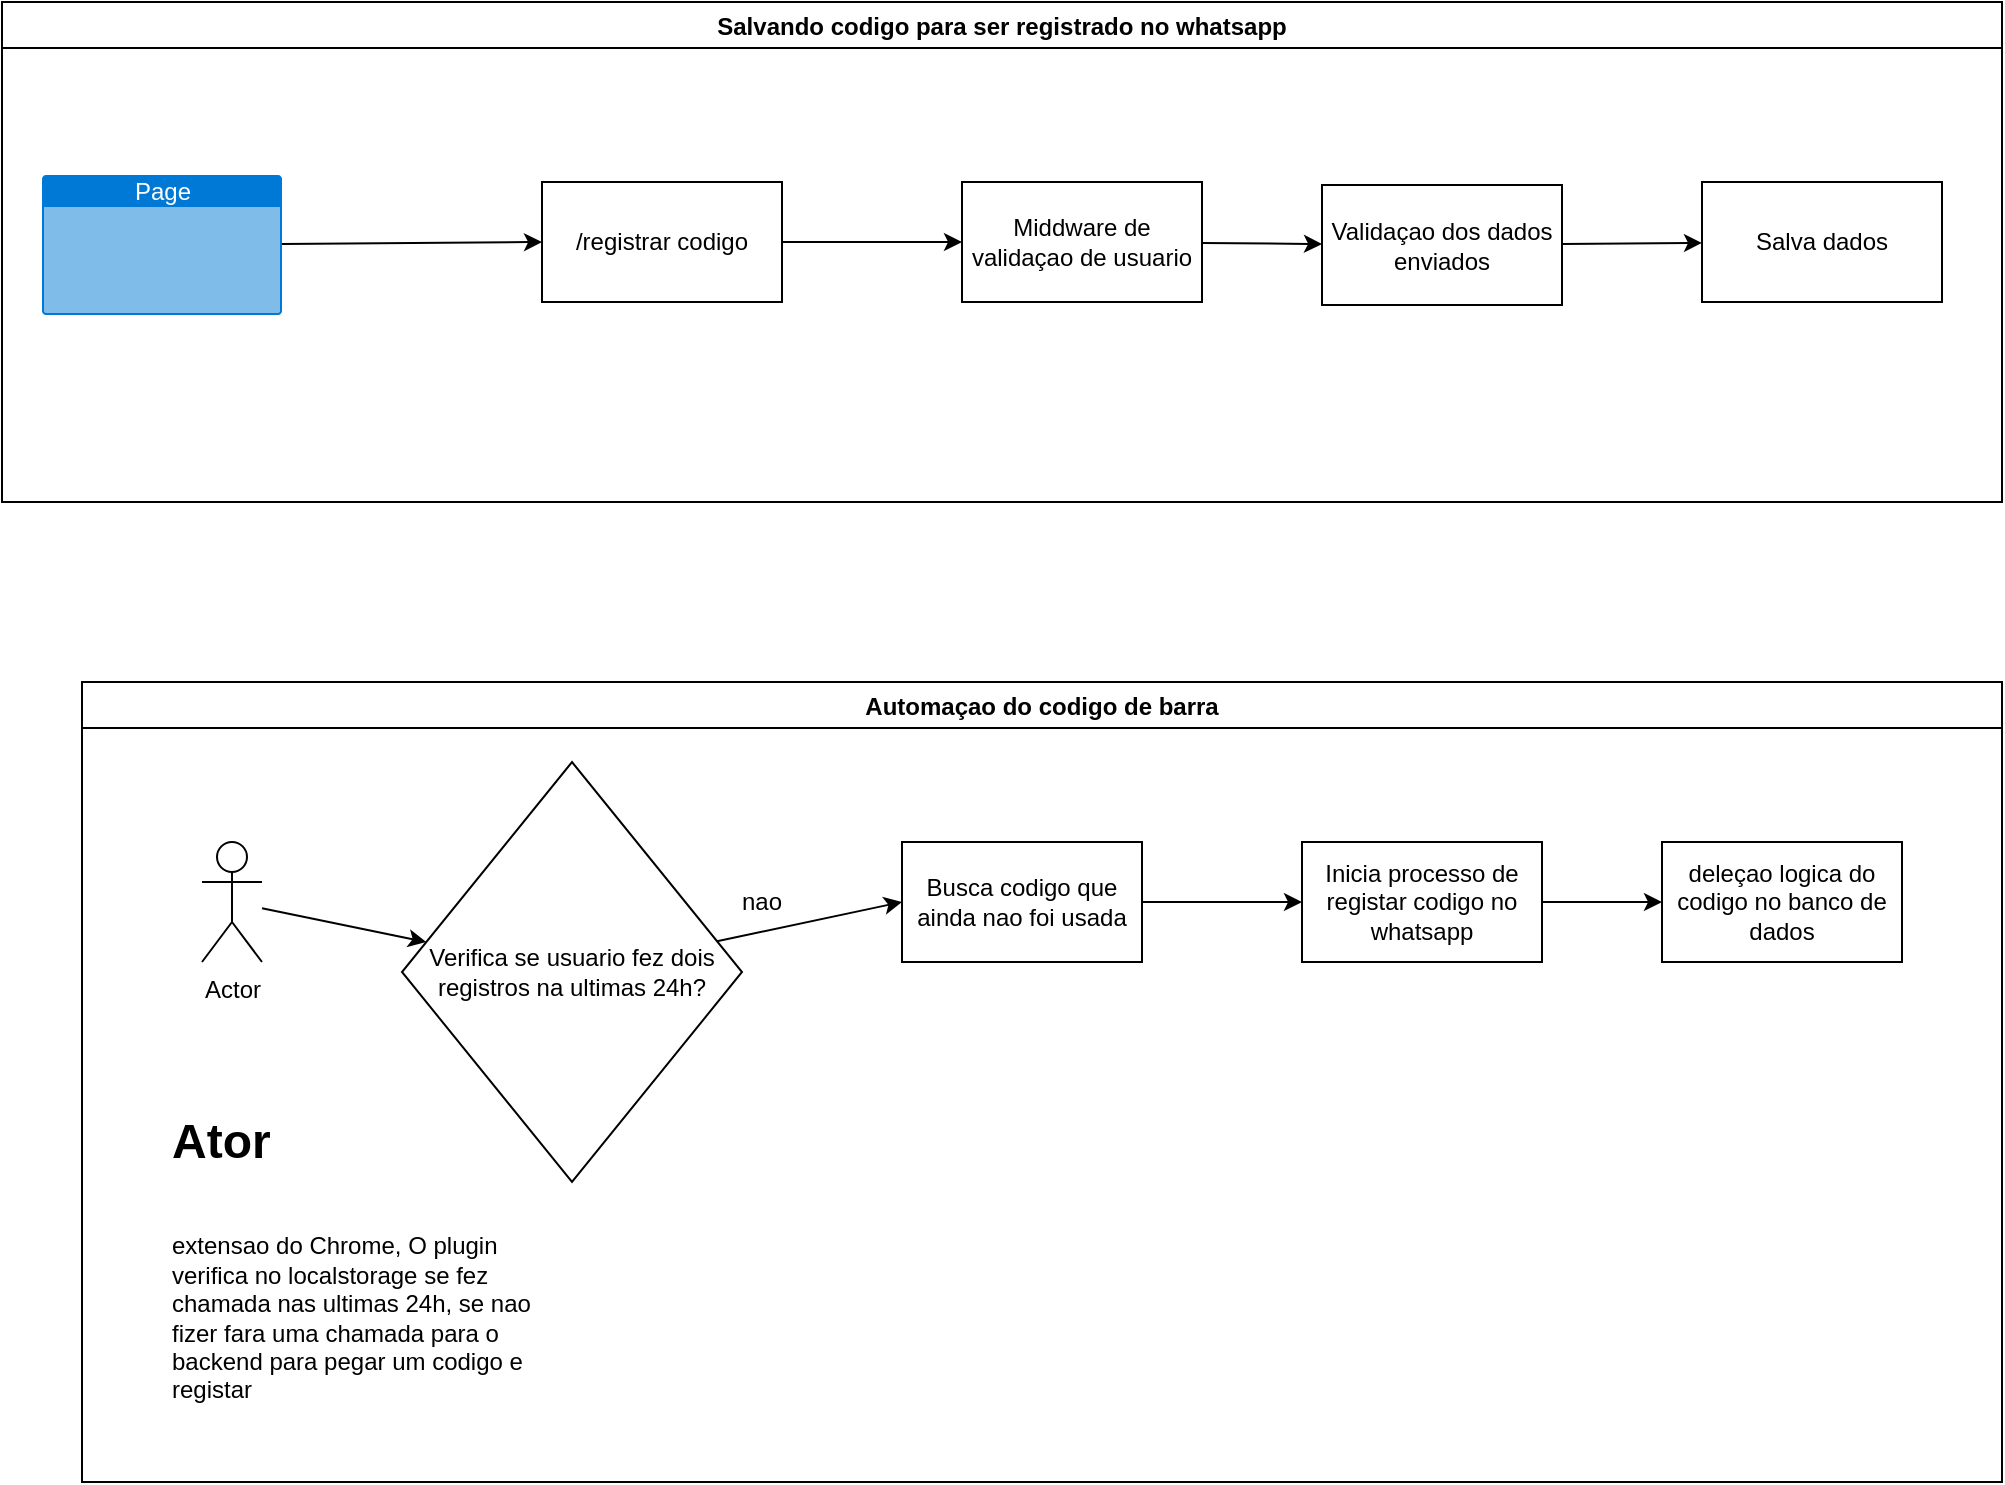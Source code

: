 ﻿<mxfile>
    <diagram id="-1_onhjZDwqK3Aw4JRYz" name="Page-1">
        <mxGraphModel dx="1054" dy="613" grid="1" gridSize="10" guides="1" tooltips="1" connect="1" arrows="1" fold="1" page="1" pageScale="1" pageWidth="850" pageHeight="1100" math="0" shadow="0">
            <root>
                <mxCell id="0"/>
                <mxCell id="1" parent="0"/>
                <mxCell id="11" value="Salvando codigo para ser registrado no whatsapp" style="swimlane;" vertex="1" parent="1">
                    <mxGeometry x="30" y="20" width="1000" height="250" as="geometry"/>
                </mxCell>
                <mxCell id="3" value="/registrar codigo" style="rounded=0;whiteSpace=wrap;html=1;" vertex="1" parent="11">
                    <mxGeometry x="270" y="90" width="120" height="60" as="geometry"/>
                </mxCell>
                <mxCell id="5" value="Middware de validaçao de usuario" style="rounded=0;whiteSpace=wrap;html=1;" vertex="1" parent="11">
                    <mxGeometry x="480" y="90" width="120" height="60" as="geometry"/>
                </mxCell>
                <mxCell id="6" style="edgeStyle=none;html=1;" edge="1" parent="11" source="3" target="5">
                    <mxGeometry relative="1" as="geometry"/>
                </mxCell>
                <mxCell id="7" value="Validaçao dos dados enviados" style="rounded=0;whiteSpace=wrap;html=1;" vertex="1" parent="11">
                    <mxGeometry x="660" y="91.5" width="120" height="60" as="geometry"/>
                </mxCell>
                <mxCell id="8" style="edgeStyle=none;html=1;" edge="1" parent="11" source="5" target="7">
                    <mxGeometry relative="1" as="geometry"/>
                </mxCell>
                <mxCell id="9" value="Salva dados" style="rounded=0;whiteSpace=wrap;html=1;" vertex="1" parent="11">
                    <mxGeometry x="850" y="90" width="120" height="60" as="geometry"/>
                </mxCell>
                <mxCell id="10" style="edgeStyle=none;html=1;" edge="1" parent="11" source="7" target="9">
                    <mxGeometry relative="1" as="geometry"/>
                </mxCell>
                <mxCell id="13" style="edgeStyle=none;html=1;entryX=0;entryY=0.5;entryDx=0;entryDy=0;" edge="1" parent="11" source="12" target="3">
                    <mxGeometry relative="1" as="geometry"/>
                </mxCell>
                <mxCell id="12" value="Page" style="html=1;strokeColor=none;fillColor=#0079D6;labelPosition=center;verticalLabelPosition=middle;verticalAlign=top;align=center;fontSize=12;outlineConnect=0;spacingTop=-6;fontColor=#FFFFFF;sketch=0;shape=mxgraph.sitemap.page;" vertex="1" parent="11">
                    <mxGeometry x="20" y="86.5" width="120" height="70" as="geometry"/>
                </mxCell>
                <mxCell id="23" value="Automaçao do codigo de barra" style="swimlane;" vertex="1" parent="1">
                    <mxGeometry x="70" y="360" width="960" height="400" as="geometry"/>
                </mxCell>
                <mxCell id="15" value="Busca codigo que ainda nao foi usada" style="rounded=0;whiteSpace=wrap;html=1;" vertex="1" parent="23">
                    <mxGeometry x="410" y="80" width="120" height="60" as="geometry"/>
                </mxCell>
                <mxCell id="17" value="Inicia processo de registar codigo no whatsapp" style="rounded=0;whiteSpace=wrap;html=1;" vertex="1" parent="23">
                    <mxGeometry x="610" y="80" width="120" height="60" as="geometry"/>
                </mxCell>
                <mxCell id="21" style="edgeStyle=none;html=1;entryX=0;entryY=0.5;entryDx=0;entryDy=0;" edge="1" parent="23" source="15" target="17">
                    <mxGeometry relative="1" as="geometry"/>
                </mxCell>
                <mxCell id="18" value="deleçao logica do codigo no banco de dados" style="rounded=0;whiteSpace=wrap;html=1;" vertex="1" parent="23">
                    <mxGeometry x="790" y="80" width="120" height="60" as="geometry"/>
                </mxCell>
                <mxCell id="22" style="edgeStyle=none;html=1;entryX=0;entryY=0.5;entryDx=0;entryDy=0;" edge="1" parent="23" source="17" target="18">
                    <mxGeometry relative="1" as="geometry"/>
                </mxCell>
                <mxCell id="32" value="" style="edgeStyle=none;html=1;" edge="1" parent="23" source="19" target="28">
                    <mxGeometry relative="1" as="geometry"/>
                </mxCell>
                <mxCell id="19" value="Actor" style="shape=umlActor;verticalLabelPosition=bottom;verticalAlign=top;html=1;outlineConnect=0;" vertex="1" parent="23">
                    <mxGeometry x="60" y="80" width="30" height="60" as="geometry"/>
                </mxCell>
                <mxCell id="24" value="&lt;h1&gt;Ator&lt;/h1&gt;&lt;div&gt;&lt;br&gt;&lt;/div&gt;&lt;div&gt;extensao do Chrome, O plugin verifica no localstorage se fez chamada nas ultimas 24h, se nao fizer fara uma chamada para o backend para pegar um codigo e registar&lt;/div&gt;" style="text;html=1;strokeColor=none;fillColor=none;spacing=5;spacingTop=-20;whiteSpace=wrap;overflow=hidden;rounded=0;" vertex="1" parent="23">
                    <mxGeometry x="40" y="210" width="190" height="160" as="geometry"/>
                </mxCell>
                <mxCell id="30" style="edgeStyle=none;html=1;entryX=0;entryY=0.5;entryDx=0;entryDy=0;" edge="1" parent="23" source="28" target="15">
                    <mxGeometry relative="1" as="geometry"/>
                </mxCell>
                <mxCell id="28" value="Verifica se usuario fez dois registros na ultimas 24h?" style="rhombus;whiteSpace=wrap;html=1;" vertex="1" parent="23">
                    <mxGeometry x="160" y="40" width="170" height="210" as="geometry"/>
                </mxCell>
                <mxCell id="31" value="nao" style="text;html=1;strokeColor=none;fillColor=none;align=center;verticalAlign=middle;whiteSpace=wrap;rounded=0;" vertex="1" parent="23">
                    <mxGeometry x="310" y="95" width="60" height="30" as="geometry"/>
                </mxCell>
            </root>
        </mxGraphModel>
    </diagram>
</mxfile>